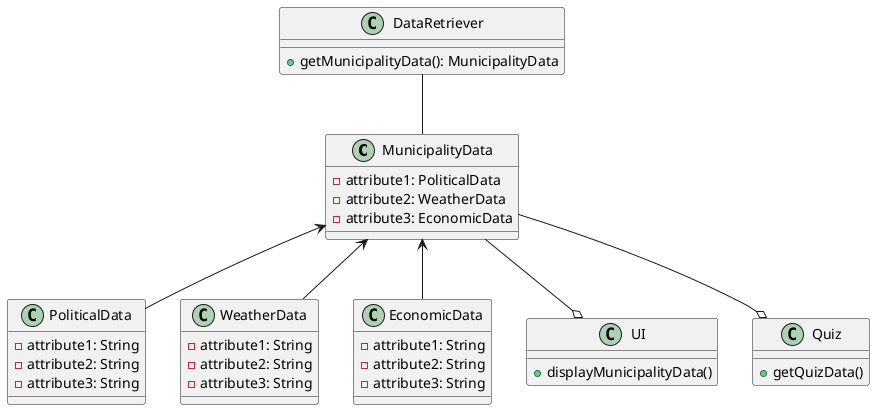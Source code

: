 @startuml

class MunicipalityData {
    - attribute1: PoliticalData
    - attribute2: WeatherData
    - attribute3: EconomicData
}

class PoliticalData {
    - attribute1: String
    - attribute2: String
    - attribute3: String
}

class WeatherData {
    - attribute1: String
    - attribute2: String
    - attribute3: String
}

class EconomicData {
    - attribute1: String
    - attribute2: String
    - attribute3: String
}

class DataRetriever {
    + getMunicipalityData(): MunicipalityData
}

class UI {
    + displayMunicipalityData()
}

class Quiz {
    + getQuizData()
}

DataRetriever -- MunicipalityData
MunicipalityData <-- PoliticalData
MunicipalityData <-- WeatherData
MunicipalityData <-- EconomicData
MunicipalityData --o UI
MunicipalityData --o Quiz

@enduml
